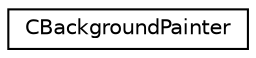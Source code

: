 digraph "Graphical Class Hierarchy"
{
  edge [fontname="Helvetica",fontsize="10",labelfontname="Helvetica",labelfontsize="10"];
  node [fontname="Helvetica",fontsize="10",shape=record];
  rankdir="LR";
  Node1 [label="CBackgroundPainter",height=0.2,width=0.4,color="black", fillcolor="white", style="filled",URL="$class_c_background_painter.html"];
}
